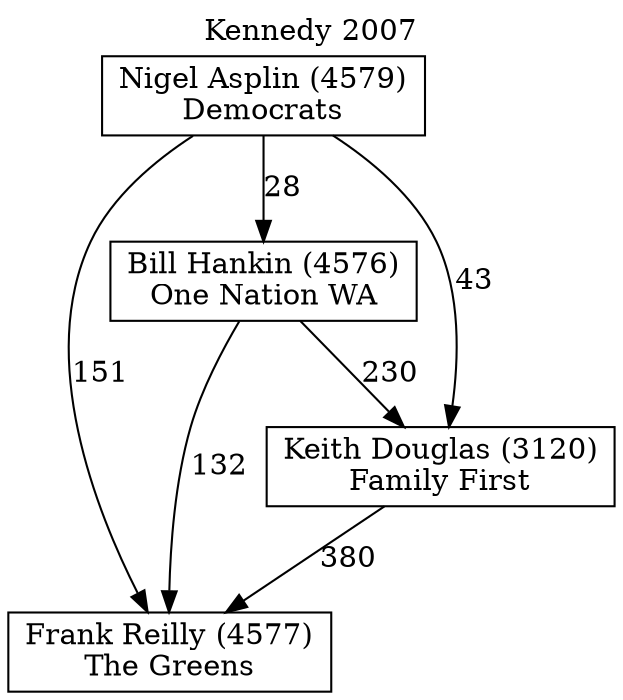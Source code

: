 // House preference flow
digraph "Frank Reilly (4577)_Kennedy_2007" {
	graph [label="Kennedy 2007" labelloc=t mclimit=10]
	node [shape=box]
	"Bill Hankin (4576)" [label="Bill Hankin (4576)
One Nation WA"]
	"Frank Reilly (4577)" [label="Frank Reilly (4577)
The Greens"]
	"Keith Douglas (3120)" [label="Keith Douglas (3120)
Family First"]
	"Nigel Asplin (4579)" [label="Nigel Asplin (4579)
Democrats"]
	"Bill Hankin (4576)" -> "Frank Reilly (4577)" [label=132]
	"Bill Hankin (4576)" -> "Keith Douglas (3120)" [label=230]
	"Keith Douglas (3120)" -> "Frank Reilly (4577)" [label=380]
	"Nigel Asplin (4579)" -> "Bill Hankin (4576)" [label=28]
	"Nigel Asplin (4579)" -> "Frank Reilly (4577)" [label=151]
	"Nigel Asplin (4579)" -> "Keith Douglas (3120)" [label=43]
}
